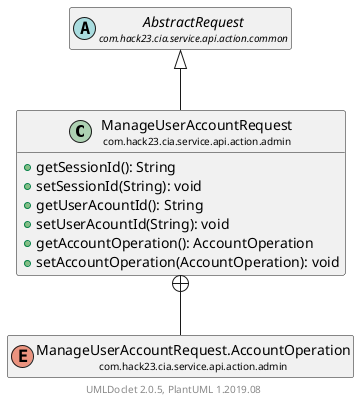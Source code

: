 @startuml
    set namespaceSeparator none
    hide empty fields
    hide empty methods

    class "<size:14>ManageUserAccountRequest\n<size:10>com.hack23.cia.service.api.action.admin" as com.hack23.cia.service.api.action.admin.ManageUserAccountRequest [[ManageUserAccountRequest.html]] {
        +getSessionId(): String
        +setSessionId(String): void
        +getUserAcountId(): String
        +setUserAcountId(String): void
        +getAccountOperation(): AccountOperation
        +setAccountOperation(AccountOperation): void
    }

    abstract class "<size:14>AbstractRequest\n<size:10>com.hack23.cia.service.api.action.common" as com.hack23.cia.service.api.action.common.AbstractRequest [[../common/AbstractRequest.html]]
    enum "<size:14>ManageUserAccountRequest.AccountOperation\n<size:10>com.hack23.cia.service.api.action.admin" as com.hack23.cia.service.api.action.admin.ManageUserAccountRequest.AccountOperation [[ManageUserAccountRequest.AccountOperation.html]]

    com.hack23.cia.service.api.action.common.AbstractRequest <|-- com.hack23.cia.service.api.action.admin.ManageUserAccountRequest
    com.hack23.cia.service.api.action.admin.ManageUserAccountRequest +-- com.hack23.cia.service.api.action.admin.ManageUserAccountRequest.AccountOperation

    center footer UMLDoclet 2.0.5, PlantUML 1.2019.08
@enduml
